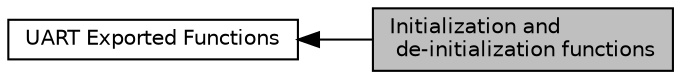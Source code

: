 digraph "Initialization and de-initialization functions"
{
  edge [fontname="Helvetica",fontsize="10",labelfontname="Helvetica",labelfontsize="10"];
  node [fontname="Helvetica",fontsize="10",shape=box];
  rankdir=LR;
  Node1 [label="Initialization and\l de-initialization functions",height=0.2,width=0.4,color="black", fillcolor="grey75", style="filled", fontcolor="black",tooltip=" "];
  Node2 [label="UART Exported Functions",height=0.2,width=0.4,color="black", fillcolor="white", style="filled",URL="$group___u_a_r_t___exported___functions.html",tooltip=" "];
  Node2->Node1 [shape=plaintext, dir="back", style="solid"];
}
